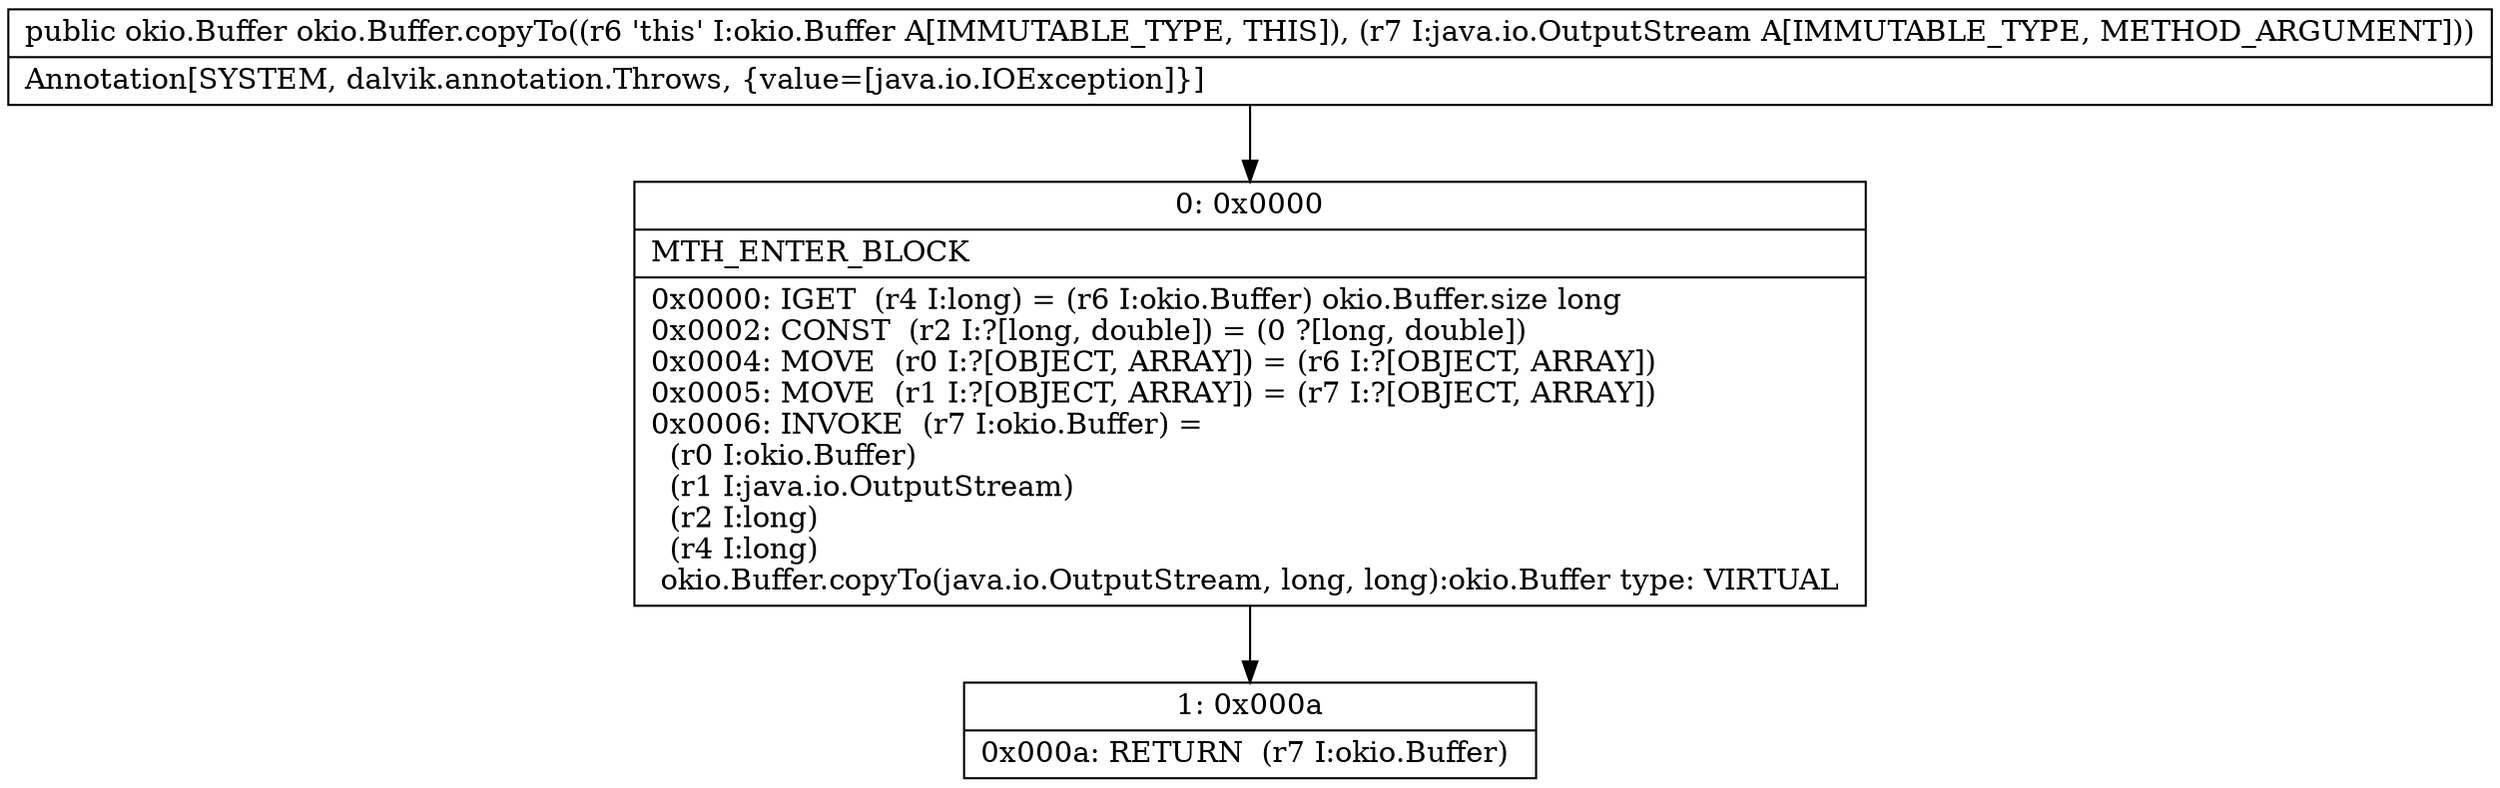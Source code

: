 digraph "CFG forokio.Buffer.copyTo(Ljava\/io\/OutputStream;)Lokio\/Buffer;" {
Node_0 [shape=record,label="{0\:\ 0x0000|MTH_ENTER_BLOCK\l|0x0000: IGET  (r4 I:long) = (r6 I:okio.Buffer) okio.Buffer.size long \l0x0002: CONST  (r2 I:?[long, double]) = (0 ?[long, double]) \l0x0004: MOVE  (r0 I:?[OBJECT, ARRAY]) = (r6 I:?[OBJECT, ARRAY]) \l0x0005: MOVE  (r1 I:?[OBJECT, ARRAY]) = (r7 I:?[OBJECT, ARRAY]) \l0x0006: INVOKE  (r7 I:okio.Buffer) = \l  (r0 I:okio.Buffer)\l  (r1 I:java.io.OutputStream)\l  (r2 I:long)\l  (r4 I:long)\l okio.Buffer.copyTo(java.io.OutputStream, long, long):okio.Buffer type: VIRTUAL \l}"];
Node_1 [shape=record,label="{1\:\ 0x000a|0x000a: RETURN  (r7 I:okio.Buffer) \l}"];
MethodNode[shape=record,label="{public okio.Buffer okio.Buffer.copyTo((r6 'this' I:okio.Buffer A[IMMUTABLE_TYPE, THIS]), (r7 I:java.io.OutputStream A[IMMUTABLE_TYPE, METHOD_ARGUMENT]))  | Annotation[SYSTEM, dalvik.annotation.Throws, \{value=[java.io.IOException]\}]\l}"];
MethodNode -> Node_0;
Node_0 -> Node_1;
}

